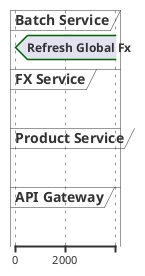@startuml
'https://plantuml.com/sequence-diagram
concise "Batch Service" as BS
concise "FX Service" as FS
concise "Product Service" as PS
concise "API Gateway" as AG

@0
BS is "Refresh Global Fx"
'${ML_API_GATEWAY_ENDPOINT}/api/v1/fx/global
'/api/v1/fx/internal/globafx/refresh?hubName={0}


@2000
@enduml